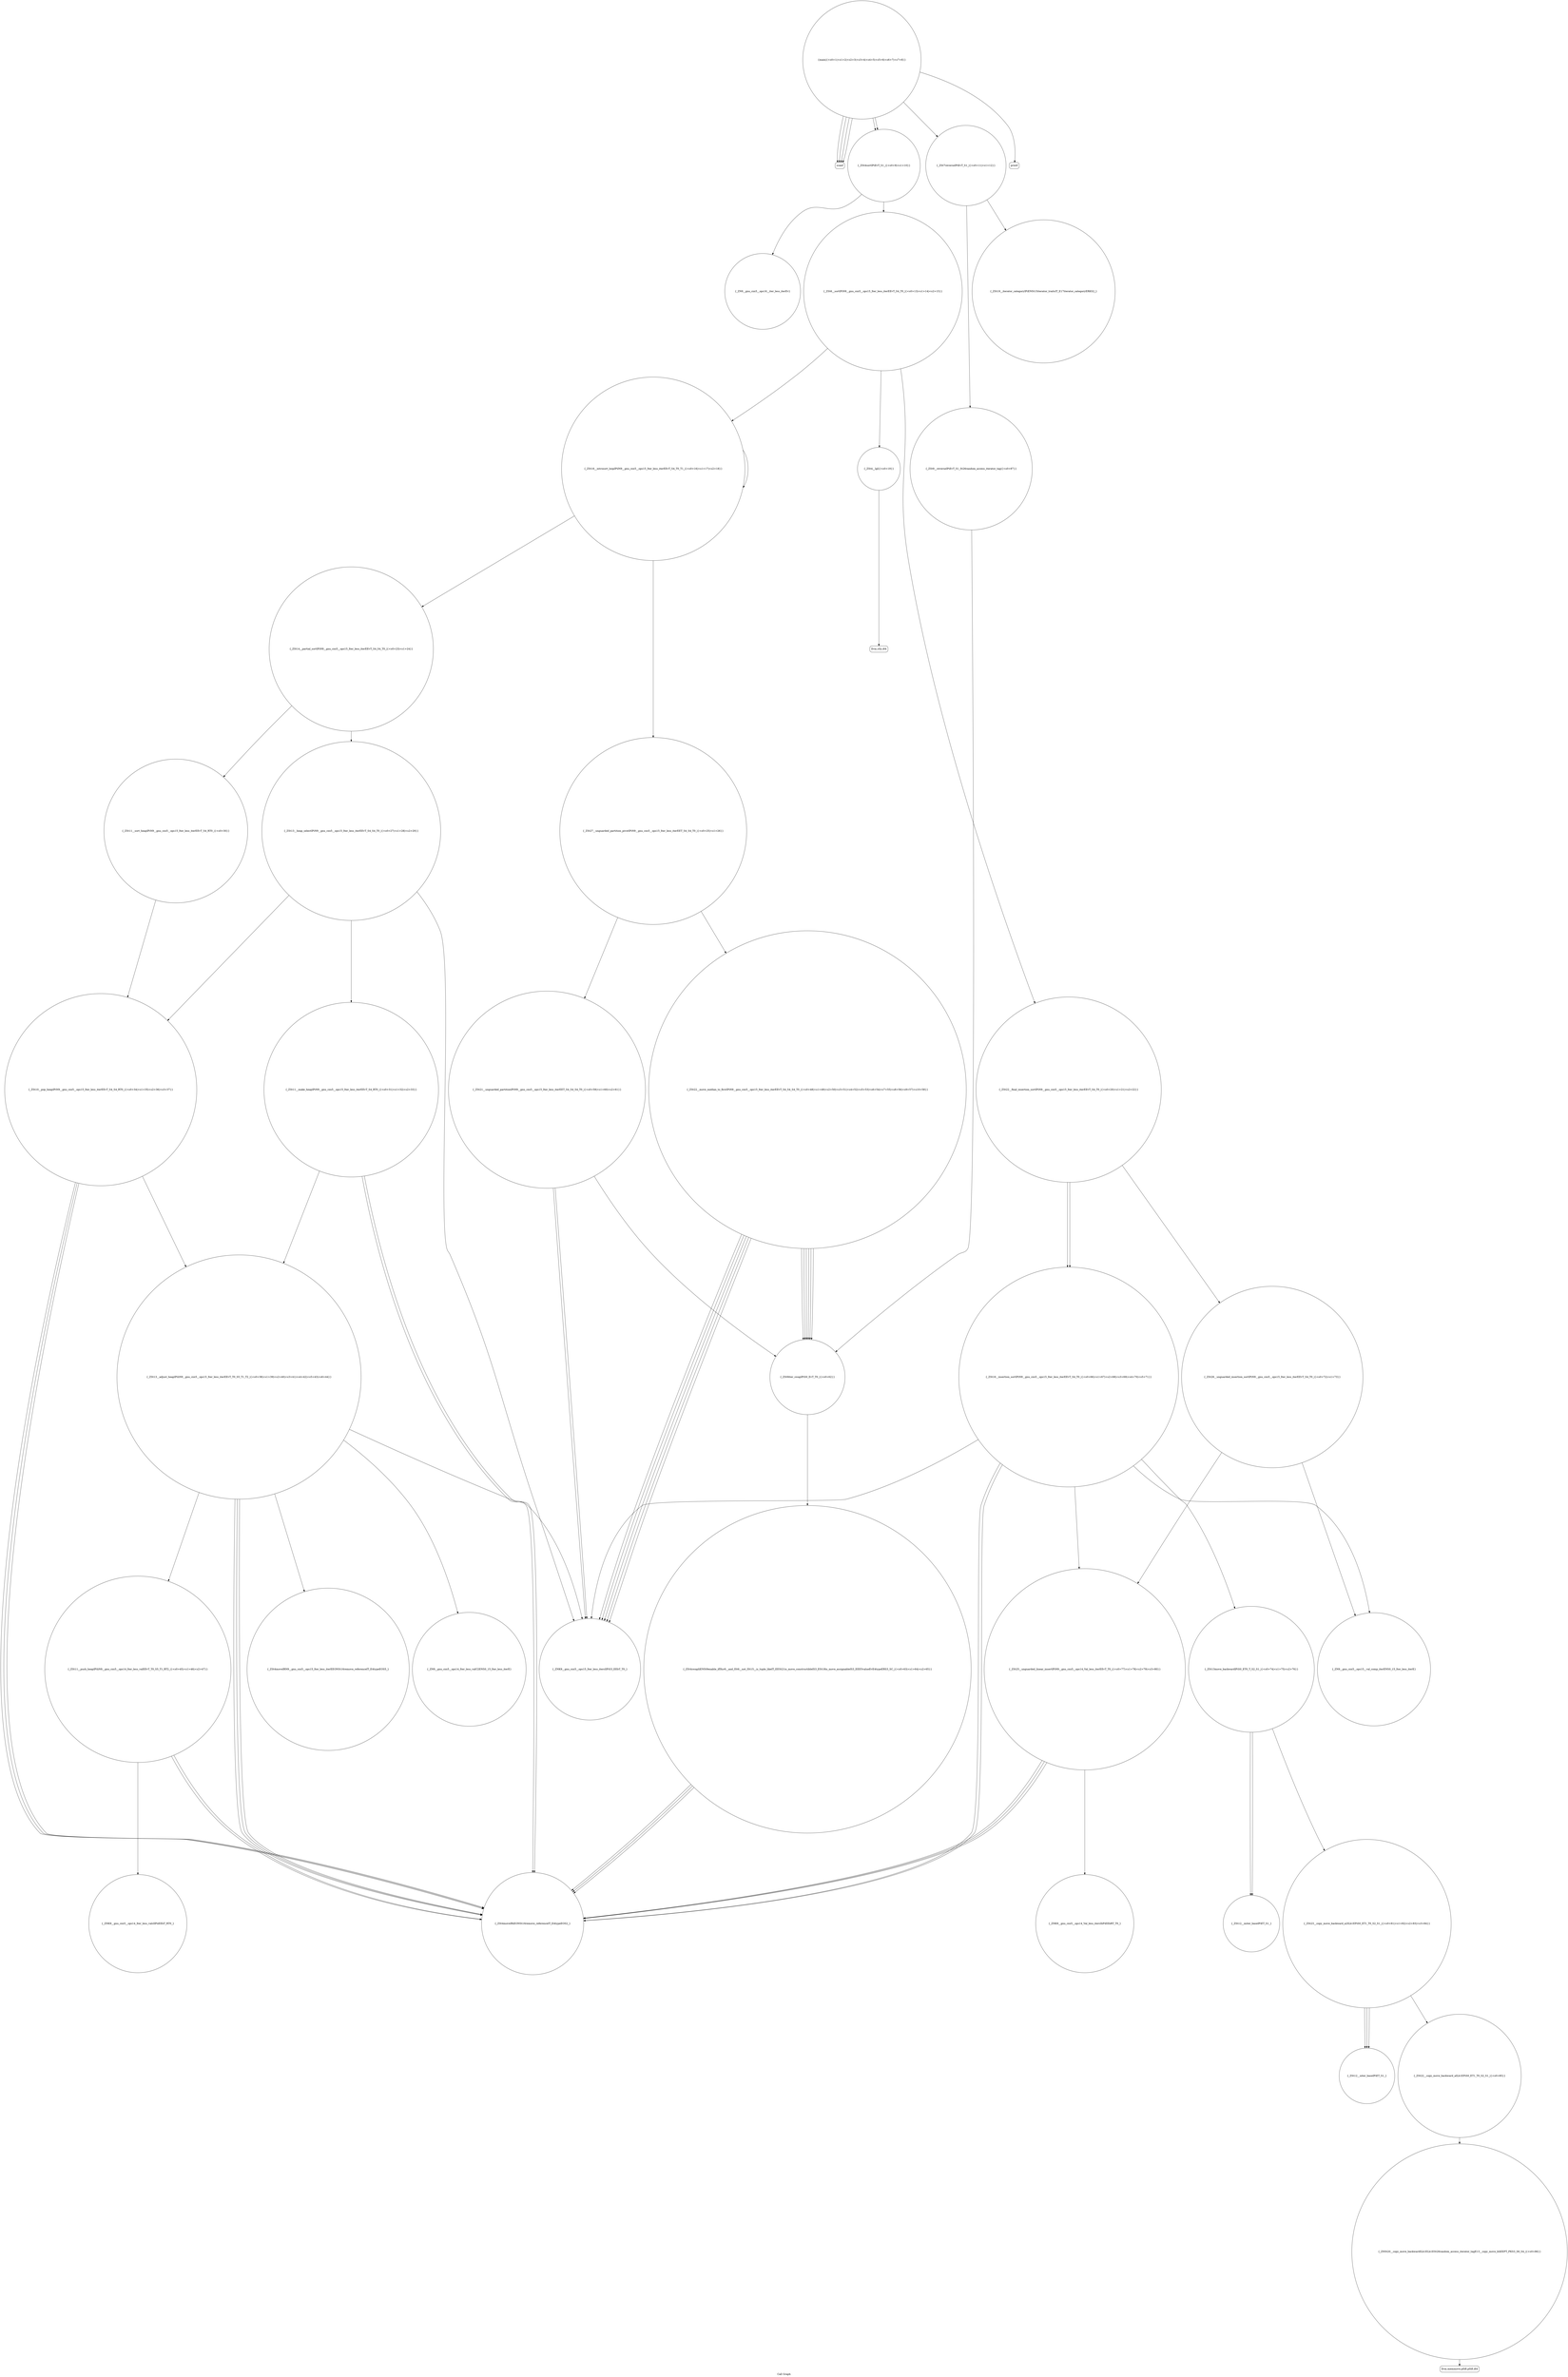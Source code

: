 digraph "Call Graph" {
	label="Call Graph";

	Node0x5581fa632be0 [shape=record,shape=circle,label="{main|{<s0>1|<s1>2|<s2>3|<s3>4|<s4>5|<s5>6|<s6>7|<s7>8}}"];
	Node0x5581fa632be0:s0 -> Node0x5581fa633070[color=black];
	Node0x5581fa632be0:s1 -> Node0x5581fa633070[color=black];
	Node0x5581fa632be0:s2 -> Node0x5581fa633070[color=black];
	Node0x5581fa632be0:s3 -> Node0x5581fa633070[color=black];
	Node0x5581fa632be0:s4 -> Node0x5581fa6330f0[color=black];
	Node0x5581fa632be0:s5 -> Node0x5581fa6330f0[color=black];
	Node0x5581fa632be0:s6 -> Node0x5581fa633170[color=black];
	Node0x5581fa632be0:s7 -> Node0x5581fa6331f0[color=black];
	Node0x5581fa633cf0 [shape=record,shape=circle,label="{_ZSt4swapIiENSt9enable_ifIXsr6__and_ISt6__not_ISt15__is_tuple_likeIT_EESt21is_move_constructibleIS3_ESt18is_move_assignableIS3_EEE5valueEvE4typeERS3_SC_|{<s0>63|<s1>64|<s2>65}}"];
	Node0x5581fa633cf0:s0 -> Node0x5581fa633870[color=black];
	Node0x5581fa633cf0:s1 -> Node0x5581fa633870[color=black];
	Node0x5581fa633cf0:s2 -> Node0x5581fa633870[color=black];
	Node0x5581fa633370 [shape=record,shape=circle,label="{_ZSt16__introsort_loopIPilN9__gnu_cxx5__ops15_Iter_less_iterEEvT_S4_T0_T1_|{<s0>16|<s1>17|<s2>18}}"];
	Node0x5581fa633370:s0 -> Node0x5581fa6334f0[color=black];
	Node0x5581fa633370:s1 -> Node0x5581fa633570[color=black];
	Node0x5581fa633370:s2 -> Node0x5581fa633370[color=black];
	Node0x5581fa634070 [shape=record,shape=circle,label="{_ZSt23__copy_move_backward_a2ILb1EPiS0_ET1_T0_S2_S1_|{<s0>81|<s1>82|<s2>83|<s3>84}}"];
	Node0x5581fa634070:s0 -> Node0x5581fa6341f0[color=black];
	Node0x5581fa634070:s1 -> Node0x5581fa6341f0[color=black];
	Node0x5581fa634070:s2 -> Node0x5581fa6341f0[color=black];
	Node0x5581fa634070:s3 -> Node0x5581fa634170[color=black];
	Node0x5581fa6336f0 [shape=record,shape=circle,label="{_ZSt11__make_heapIPiN9__gnu_cxx5__ops15_Iter_less_iterEEvT_S4_RT0_|{<s0>31|<s1>32|<s2>33}}"];
	Node0x5581fa6336f0:s0 -> Node0x5581fa633870[color=black];
	Node0x5581fa6336f0:s1 -> Node0x5581fa633870[color=black];
	Node0x5581fa6336f0:s2 -> Node0x5581fa6338f0[color=black];
	Node0x5581fa6343f0 [shape=record,shape=circle,label="{_ZSt9__reverseIPiEvT_S1_St26random_access_iterator_tag|{<s0>87}}"];
	Node0x5581fa6343f0:s0 -> Node0x5581fa633c70[color=black];
	Node0x5581fa633a70 [shape=record,shape=circle,label="{_ZSt11__push_heapIPiliN9__gnu_cxx5__ops14_Iter_less_valEEvT_T0_S5_T1_RT2_|{<s0>45|<s1>46|<s2>47}}"];
	Node0x5581fa633a70:s0 -> Node0x5581fa633af0[color=black];
	Node0x5581fa633a70:s1 -> Node0x5581fa633870[color=black];
	Node0x5581fa633a70:s2 -> Node0x5581fa633870[color=black];
	Node0x5581fa6330f0 [shape=record,shape=circle,label="{_ZSt4sortIPiEvT_S1_|{<s0>9|<s1>10}}"];
	Node0x5581fa6330f0:s0 -> Node0x5581fa6332f0[color=black];
	Node0x5581fa6330f0:s1 -> Node0x5581fa633270[color=black];
	Node0x5581fa633df0 [shape=record,shape=circle,label="{_ZSt16__insertion_sortIPiN9__gnu_cxx5__ops15_Iter_less_iterEEvT_S4_T0_|{<s0>66|<s1>67|<s2>68|<s3>69|<s4>70|<s5>71}}"];
	Node0x5581fa633df0:s0 -> Node0x5581fa633770[color=black];
	Node0x5581fa633df0:s1 -> Node0x5581fa633870[color=black];
	Node0x5581fa633df0:s2 -> Node0x5581fa633ef0[color=black];
	Node0x5581fa633df0:s3 -> Node0x5581fa633870[color=black];
	Node0x5581fa633df0:s4 -> Node0x5581fa633ff0[color=black];
	Node0x5581fa633df0:s5 -> Node0x5581fa633f70[color=black];
	Node0x5581fa633470 [shape=record,shape=circle,label="{_ZSt22__final_insertion_sortIPiN9__gnu_cxx5__ops15_Iter_less_iterEEvT_S4_T0_|{<s0>20|<s1>21|<s2>22}}"];
	Node0x5581fa633470:s0 -> Node0x5581fa633df0[color=black];
	Node0x5581fa633470:s1 -> Node0x5581fa633e70[color=black];
	Node0x5581fa633470:s2 -> Node0x5581fa633df0[color=black];
	Node0x5581fa634170 [shape=record,shape=circle,label="{_ZSt22__copy_move_backward_aILb1EPiS0_ET1_T0_S2_S1_|{<s0>85}}"];
	Node0x5581fa634170:s0 -> Node0x5581fa634270[color=black];
	Node0x5581fa6337f0 [shape=record,shape=circle,label="{_ZSt10__pop_heapIPiN9__gnu_cxx5__ops15_Iter_less_iterEEvT_S4_S4_RT0_|{<s0>34|<s1>35|<s2>36|<s3>37}}"];
	Node0x5581fa6337f0:s0 -> Node0x5581fa633870[color=black];
	Node0x5581fa6337f0:s1 -> Node0x5581fa633870[color=black];
	Node0x5581fa6337f0:s2 -> Node0x5581fa633870[color=black];
	Node0x5581fa6337f0:s3 -> Node0x5581fa6338f0[color=black];
	Node0x5581fa633b70 [shape=record,shape=circle,label="{_ZSt22__move_median_to_firstIPiN9__gnu_cxx5__ops15_Iter_less_iterEEvT_S4_S4_S4_T0_|{<s0>48|<s1>49|<s2>50|<s3>51|<s4>52|<s5>53|<s6>54|<s7>55|<s8>56|<s9>57|<s10>58}}"];
	Node0x5581fa633b70:s0 -> Node0x5581fa633770[color=black];
	Node0x5581fa633b70:s1 -> Node0x5581fa633770[color=black];
	Node0x5581fa633b70:s2 -> Node0x5581fa633c70[color=black];
	Node0x5581fa633b70:s3 -> Node0x5581fa633770[color=black];
	Node0x5581fa633b70:s4 -> Node0x5581fa633c70[color=black];
	Node0x5581fa633b70:s5 -> Node0x5581fa633c70[color=black];
	Node0x5581fa633b70:s6 -> Node0x5581fa633770[color=black];
	Node0x5581fa633b70:s7 -> Node0x5581fa633c70[color=black];
	Node0x5581fa633b70:s8 -> Node0x5581fa633770[color=black];
	Node0x5581fa633b70:s9 -> Node0x5581fa633c70[color=black];
	Node0x5581fa633b70:s10 -> Node0x5581fa633c70[color=black];
	Node0x5581fa6331f0 [shape=record,shape=Mrecord,label="{printf}"];
	Node0x5581fa633ef0 [shape=record,shape=circle,label="{_ZSt13move_backwardIPiS0_ET0_T_S2_S1_|{<s0>74|<s1>75|<s2>76}}"];
	Node0x5581fa633ef0:s0 -> Node0x5581fa6340f0[color=black];
	Node0x5581fa633ef0:s1 -> Node0x5581fa6340f0[color=black];
	Node0x5581fa633ef0:s2 -> Node0x5581fa634070[color=black];
	Node0x5581fa633570 [shape=record,shape=circle,label="{_ZSt27__unguarded_partition_pivotIPiN9__gnu_cxx5__ops15_Iter_less_iterEET_S4_S4_T0_|{<s0>25|<s1>26}}"];
	Node0x5581fa633570:s0 -> Node0x5581fa633b70[color=black];
	Node0x5581fa633570:s1 -> Node0x5581fa633bf0[color=black];
	Node0x5581fa634270 [shape=record,shape=circle,label="{_ZNSt20__copy_move_backwardILb1ELb1ESt26random_access_iterator_tagE13__copy_move_bIiEEPT_PKS3_S6_S4_|{<s0>86}}"];
	Node0x5581fa634270:s0 -> Node0x5581fa6342f0[color=black];
	Node0x5581fa6338f0 [shape=record,shape=circle,label="{_ZSt13__adjust_heapIPiliN9__gnu_cxx5__ops15_Iter_less_iterEEvT_T0_S5_T1_T2_|{<s0>38|<s1>39|<s2>40|<s3>41|<s4>42|<s5>43|<s6>44}}"];
	Node0x5581fa6338f0:s0 -> Node0x5581fa633770[color=black];
	Node0x5581fa6338f0:s1 -> Node0x5581fa633870[color=black];
	Node0x5581fa6338f0:s2 -> Node0x5581fa633870[color=black];
	Node0x5581fa6338f0:s3 -> Node0x5581fa633970[color=black];
	Node0x5581fa6338f0:s4 -> Node0x5581fa6339f0[color=black];
	Node0x5581fa6338f0:s5 -> Node0x5581fa633870[color=black];
	Node0x5581fa6338f0:s6 -> Node0x5581fa633a70[color=black];
	Node0x5581fa633c70 [shape=record,shape=circle,label="{_ZSt9iter_swapIPiS0_EvT_T0_|{<s0>62}}"];
	Node0x5581fa633c70:s0 -> Node0x5581fa633cf0[color=black];
	Node0x5581fa6332f0 [shape=record,shape=circle,label="{_ZN9__gnu_cxx5__ops16__iter_less_iterEv}"];
	Node0x5581fa633ff0 [shape=record,shape=circle,label="{_ZN9__gnu_cxx5__ops15__val_comp_iterENS0_15_Iter_less_iterE}"];
	Node0x5581fa633670 [shape=record,shape=circle,label="{_ZSt11__sort_heapIPiN9__gnu_cxx5__ops15_Iter_less_iterEEvT_S4_RT0_|{<s0>30}}"];
	Node0x5581fa633670:s0 -> Node0x5581fa6337f0[color=black];
	Node0x5581fa634370 [shape=record,shape=circle,label="{_ZNK9__gnu_cxx5__ops14_Val_less_iterclIiPiEEbRT_T0_}"];
	Node0x5581fa6339f0 [shape=record,shape=circle,label="{_ZN9__gnu_cxx5__ops14_Iter_less_valC2ENS0_15_Iter_less_iterE}"];
	Node0x5581fa633070 [shape=record,shape=Mrecord,label="{scanf}"];
	Node0x5581fa633d70 [shape=record,shape=Mrecord,label="{llvm.ctlz.i64}"];
	Node0x5581fa6333f0 [shape=record,shape=circle,label="{_ZSt4__lgl|{<s0>19}}"];
	Node0x5581fa6333f0:s0 -> Node0x5581fa633d70[color=black];
	Node0x5581fa6340f0 [shape=record,shape=circle,label="{_ZSt12__miter_baseIPiET_S1_}"];
	Node0x5581fa633770 [shape=record,shape=circle,label="{_ZNK9__gnu_cxx5__ops15_Iter_less_iterclIPiS3_EEbT_T0_}"];
	Node0x5581fa634470 [shape=record,shape=circle,label="{_ZSt19__iterator_categoryIPiENSt15iterator_traitsIT_E17iterator_categoryERKS2_}"];
	Node0x5581fa633af0 [shape=record,shape=circle,label="{_ZNK9__gnu_cxx5__ops14_Iter_less_valclIPiiEEbT_RT0_}"];
	Node0x5581fa633170 [shape=record,shape=circle,label="{_ZSt7reverseIPiEvT_S1_|{<s0>11|<s1>12}}"];
	Node0x5581fa633170:s0 -> Node0x5581fa634470[color=black];
	Node0x5581fa633170:s1 -> Node0x5581fa6343f0[color=black];
	Node0x5581fa633e70 [shape=record,shape=circle,label="{_ZSt26__unguarded_insertion_sortIPiN9__gnu_cxx5__ops15_Iter_less_iterEEvT_S4_T0_|{<s0>72|<s1>73}}"];
	Node0x5581fa633e70:s0 -> Node0x5581fa633ff0[color=black];
	Node0x5581fa633e70:s1 -> Node0x5581fa633f70[color=black];
	Node0x5581fa6334f0 [shape=record,shape=circle,label="{_ZSt14__partial_sortIPiN9__gnu_cxx5__ops15_Iter_less_iterEEvT_S4_S4_T0_|{<s0>23|<s1>24}}"];
	Node0x5581fa6334f0:s0 -> Node0x5581fa6335f0[color=black];
	Node0x5581fa6334f0:s1 -> Node0x5581fa633670[color=black];
	Node0x5581fa6341f0 [shape=record,shape=circle,label="{_ZSt12__niter_baseIPiET_S1_}"];
	Node0x5581fa633870 [shape=record,shape=circle,label="{_ZSt4moveIRiEONSt16remove_referenceIT_E4typeEOS2_}"];
	Node0x5581fa633bf0 [shape=record,shape=circle,label="{_ZSt21__unguarded_partitionIPiN9__gnu_cxx5__ops15_Iter_less_iterEET_S4_S4_S4_T0_|{<s0>59|<s1>60|<s2>61}}"];
	Node0x5581fa633bf0:s0 -> Node0x5581fa633770[color=black];
	Node0x5581fa633bf0:s1 -> Node0x5581fa633770[color=black];
	Node0x5581fa633bf0:s2 -> Node0x5581fa633c70[color=black];
	Node0x5581fa633270 [shape=record,shape=circle,label="{_ZSt6__sortIPiN9__gnu_cxx5__ops15_Iter_less_iterEEvT_S4_T0_|{<s0>13|<s1>14|<s2>15}}"];
	Node0x5581fa633270:s0 -> Node0x5581fa6333f0[color=black];
	Node0x5581fa633270:s1 -> Node0x5581fa633370[color=black];
	Node0x5581fa633270:s2 -> Node0x5581fa633470[color=black];
	Node0x5581fa633f70 [shape=record,shape=circle,label="{_ZSt25__unguarded_linear_insertIPiN9__gnu_cxx5__ops14_Val_less_iterEEvT_T0_|{<s0>77|<s1>78|<s2>79|<s3>80}}"];
	Node0x5581fa633f70:s0 -> Node0x5581fa633870[color=black];
	Node0x5581fa633f70:s1 -> Node0x5581fa634370[color=black];
	Node0x5581fa633f70:s2 -> Node0x5581fa633870[color=black];
	Node0x5581fa633f70:s3 -> Node0x5581fa633870[color=black];
	Node0x5581fa6335f0 [shape=record,shape=circle,label="{_ZSt13__heap_selectIPiN9__gnu_cxx5__ops15_Iter_less_iterEEvT_S4_S4_T0_|{<s0>27|<s1>28|<s2>29}}"];
	Node0x5581fa6335f0:s0 -> Node0x5581fa6336f0[color=black];
	Node0x5581fa6335f0:s1 -> Node0x5581fa633770[color=black];
	Node0x5581fa6335f0:s2 -> Node0x5581fa6337f0[color=black];
	Node0x5581fa6342f0 [shape=record,shape=Mrecord,label="{llvm.memmove.p0i8.p0i8.i64}"];
	Node0x5581fa633970 [shape=record,shape=circle,label="{_ZSt4moveIRN9__gnu_cxx5__ops15_Iter_less_iterEEONSt16remove_referenceIT_E4typeEOS5_}"];
}
